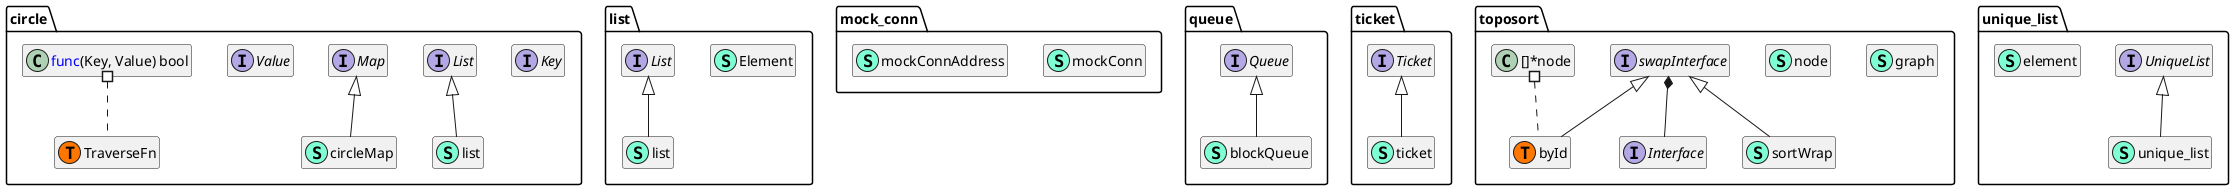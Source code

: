 @startuml
namespace circle {
    interface Key  {
    }
    interface List  {
        + Size() int
        + Put(key Key) Key
        + Traverse( <font color=blue>func</font>(Key) bool) 
        + TraverseR( <font color=blue>func</font>(Key) bool) 
        + Reset() 

    }
    interface Map  {
        + Get(key Key) (Value, bool)
        + Put(key Key, value Value) 
        + Traverse( TraverseFn) 
        + Size() int

    }
    interface Value  {
    }
    class circle.TraverseFn << (T, #FF7700) >>  {
    }
    class circleMap << (S,Aquamarine) >> {
        - m <font color=blue>map</font>[Key]Value
        - l List

        + Size() int
        + Traverse(fn TraverseFn) 
        + Get(key Key) (Value, bool)
        + Put(key Key, value Value) 

    }
    class list << (S,Aquamarine) >> {
        - front int
        - rear int
        - total int
        - l []Key

        + Reset() 
        + Traverse(fn <font color=blue>func</font>(Key) bool) 
        + TraverseR(fn <font color=blue>func</font>(Key) bool) 
        + Size() int
        + Put(key Key) Key

    }
}

"circle.Map" <|-- "circle.circleMap"
"circle.List" <|-- "circle.list"

namespace list {
    class Element << (S,Aquamarine) >> {
        - next *Element

        + Value <font color=blue>interface</font>{}

    }
    interface List  {
        + Append(data <font color=blue>interface</font>{}) 
        + Shift() <font color=blue>interface</font>{}
        + UnShift(data <font color=blue>interface</font>{}) 
        + Remove(prev *Element, current *Element) 
        + Traverse(handler <font color=blue>func</font>(<font color=blue>interface</font>{}) bool) 
        + Filter(filter <font color=blue>func</font>(<font color=blue>interface</font>{}) bool) 
        + Size() int
        + Clear() 

    }
    class list << (S,Aquamarine) >> {
        - head *Element
        - tail *Element
        - count int

        + Append(data <font color=blue>interface</font>{}) 
        + Shift() <font color=blue>interface</font>{}
        + UnShift(data <font color=blue>interface</font>{}) 
        + Remove(prev *Element, current *Element) 
        + Traverse(handler <font color=blue>func</font>(<font color=blue>interface</font>{}) bool) 
        + Filter(filter <font color=blue>func</font>(<font color=blue>interface</font>{}) bool) 
        + Size() int
        + Clear() 

    }
}

"list.List" <|-- "list.list"

namespace mock_conn {
    class mockConn << (S,Aquamarine) >> {
        - closed int32
        - name string
        - rname string
        - read <font color=blue>chan</font> byte
        - write <font color=blue>chan</font> byte
        - term <font color=blue>chan</font> <font color=blue>struct</font>{}
        - rtimeout time.Time
        - wtimeout time.Time

        + Read(b []byte) (int, error)
        + Write(b []byte) (int, error)
        + Close() error
        + LocalAddr() net.Addr
        + RemoteAddr() net.Addr
        + SetDeadline(t time.Time) error
        + SetReadDeadline(t time.Time) error
        + SetWriteDeadline(t time.Time) error

    }
    class mockConnAddress << (S,Aquamarine) >> {
        - name string

        + Network() string
        + String() string

    }
}


namespace queue {
    interface Queue  {
        + Add(v <font color=blue>interface</font>{}) bool
        + Poll() <font color=blue>interface</font>{}
        + Size() int
        + Close() 

    }
    class blockQueue << (S,Aquamarine) >> {
        - mu *sync.Mutex
        - cond *sync.Cond
        - list list.List
        - closed bool
        - max int

        + Poll() <font color=blue>interface</font>{}
        + Add(v <font color=blue>interface</font>{}) bool
        + Size() int
        + Close() 

    }
}

"queue.Queue" <|-- "queue.blockQueue"

namespace ticket {
    interface Ticket  {
        + Take() 
        + Return() 
        + Remainder() int
        + Total() int
        + Close() error
        + Reset() 

    }
    class ticket << (S,Aquamarine) >> {
        - total int
        - ch <font color=blue>chan</font> <font color=blue>struct</font>{}

        + _closed int32

        - closed() bool

        + Take() 
        + Return() 
        + Remainder() int
        + Total() int
        + Close() error
        + Reset() 

    }
}

"ticket.Ticket" <|-- "ticket.ticket"

namespace toposort {
    interface Interface  {
        + Ids(i int) []string
        + Inputs(i int) []string
        + Len() int

    }
    class byId << (S,Aquamarine) >> {
        + Len() int
        + Less(i int, j int) bool
        + Swap(i int, j int) 

    }
    class graph << (S,Aquamarine) >> {
        - sorted []*node
        - unsorted <font color=blue>map</font>[string]*node

        - filterZero() []*node
        - move(n *node) 
        - unsortedResult() string
        - tpSort() ([]*node, error)

    }
    class node << (S,Aquamarine) >> {
        - id string
        - alias []string
        - inputs []string
        - index int
        - inputCnt int
        - outputs []string
        - sortedIndex int

    }
    class sortWrap << (S,Aquamarine) >> {
        - data swapInterface
        - values []int

        + Len() int
        + Swap(i int, j int) 
        + Less(i int, j int) bool

    }
    interface swapInterface  {
        + Swap(i int, j int) 

    }
    class toposort.byId << (T, #FF7700) >>  {
    }
}
"toposort.swapInterface" *-- "toposort.Interface"

"toposort.swapInterface" <|-- "toposort.byId"
"toposort.swapInterface" <|-- "toposort.sortWrap"

namespace unique_list {
    interface UniqueList  {
        + Append(key string, data <font color=blue>interface</font>{}) 
        + Shift() (string, <font color=blue>interface</font>{})
        + UnShift(key string, data <font color=blue>interface</font>{}) 
        + Traverse(handler <font color=blue>func</font>(string, <font color=blue>interface</font>{}) bool) 
        + Filter(filter <font color=blue>func</font>(string, <font color=blue>interface</font>{}) bool) 
        + Size() int
        + Clear() 

    }
    class element << (S,Aquamarine) >> {
        - key string
        - next *element

    }
    class unique_list << (S,Aquamarine) >> {
        - m <font color=blue>map</font>[string]<font color=blue>interface</font>{}
        - head *element
        - tail *element

        - remove(prev *element, current *element) 

        + Append(key string, data <font color=blue>interface</font>{}) 
        + Shift() (string, <font color=blue>interface</font>{})
        + UnShift(key string, data <font color=blue>interface</font>{}) 
        + Traverse(handler <font color=blue>func</font>(string, <font color=blue>interface</font>{}) bool) 
        + Filter(filter <font color=blue>func</font>(string, <font color=blue>interface</font>{}) bool) 
        + Size() int
        + Clear() 

    }
}

"unique_list.UniqueList" <|-- "unique_list.unique_list"

"circle.<font color=blue>func</font>(Key, Value) bool" #.. "circle.TraverseFn"
"toposort.[]*node" #.. "toposort.byId"
hide fields
hide methods
@enduml
